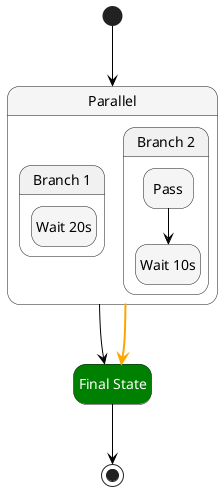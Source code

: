 @startuml
hide empty description
skinparam ArrowColor #black
skinparam state {

    BackgroundColor<<aslParallel>> #whitesmoke

    BackgroundColor<<aslPass>> #whitesmoke
    FontColor<<aslPass>> automatic

    BackgroundColor<<aslSucceed>> #green
    FontColor<<aslSucceed>> automatic

    BackgroundColor<<aslWait>> #whitesmoke
    FontColor<<aslWait>> automatic
    BackgroundColor<<Compensate>> #orange
}
state "Final State" as state2<<aslSucceed>>
state "Parallel" as state1<<aslParallel>> {
state "Branch 1" as state1_1 {
state "Wait 20s" as state3<<aslWait>>
}
state "Branch 2" as state1_2 {
state "Pass" as state4<<aslPass>>
state "Wait 10s" as state5<<aslWait>>
}
}
[*] --> state1
state1 --> state2
state1 -[bold,#orange]-> state2
state2 --> [*]
state4 --> state5
@enduml
